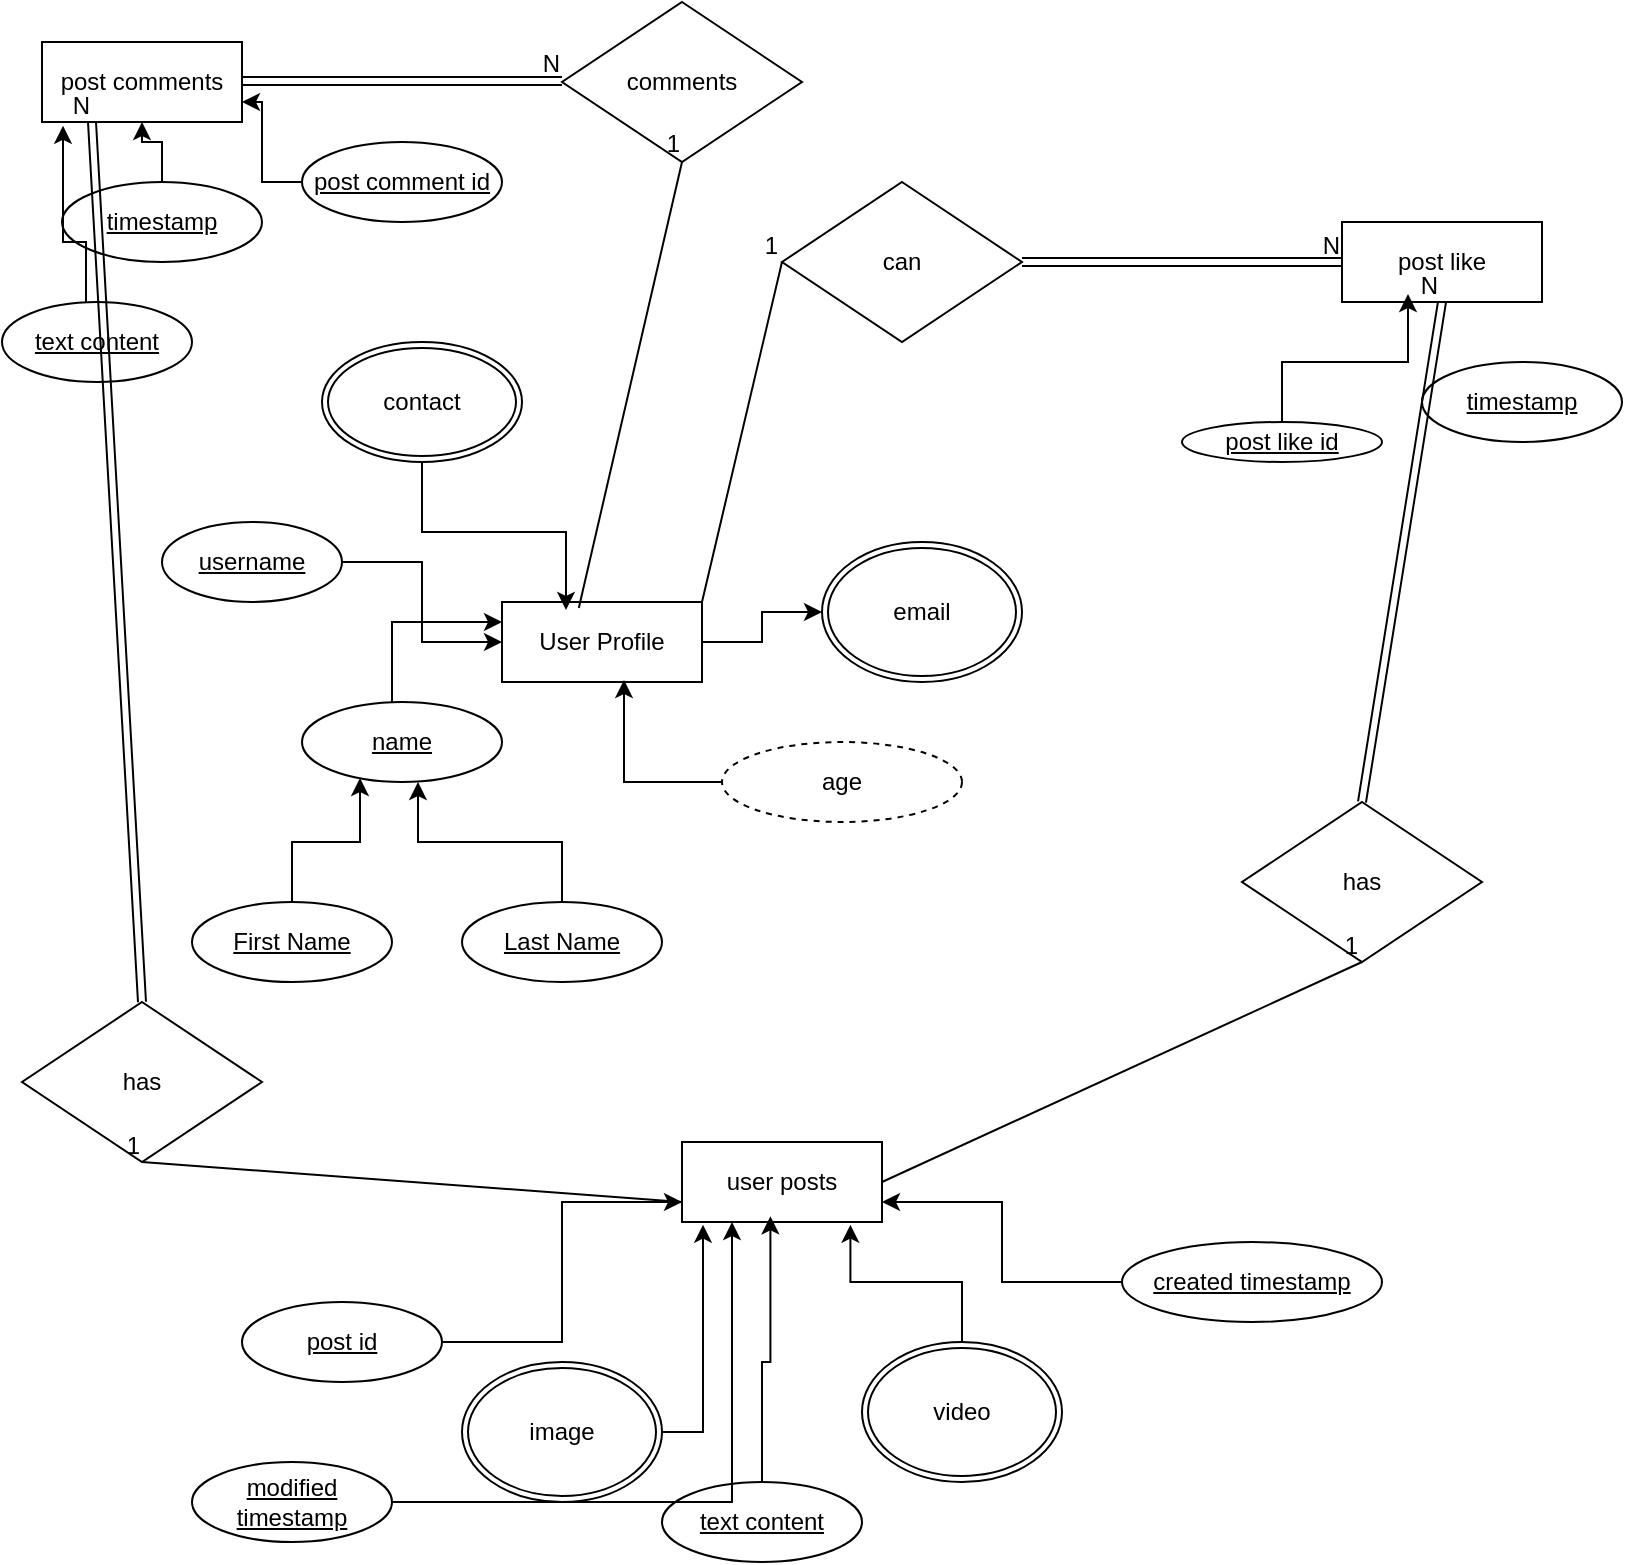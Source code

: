 <mxfile version="24.7.7">
  <diagram id="R2lEEEUBdFMjLlhIrx00" name="Page-1">
    <mxGraphModel dx="1509" dy="826" grid="1" gridSize="10" guides="1" tooltips="1" connect="1" arrows="1" fold="1" page="1" pageScale="1" pageWidth="850" pageHeight="1100" math="0" shadow="0" extFonts="Permanent Marker^https://fonts.googleapis.com/css?family=Permanent+Marker">
      <root>
        <mxCell id="0" />
        <mxCell id="1" parent="0" />
        <mxCell id="2HmqbUUvOE0SA39xxcuR-3" value="email" style="ellipse;shape=doubleEllipse;margin=3;whiteSpace=wrap;html=1;align=center;" vertex="1" parent="1">
          <mxGeometry x="440" y="280" width="100" height="70" as="geometry" />
        </mxCell>
        <mxCell id="2HmqbUUvOE0SA39xxcuR-7" style="edgeStyle=orthogonalEdgeStyle;rounded=0;orthogonalLoop=1;jettySize=auto;html=1;exitX=1;exitY=0.5;exitDx=0;exitDy=0;entryX=0;entryY=0.5;entryDx=0;entryDy=0;" edge="1" parent="1" source="2HmqbUUvOE0SA39xxcuR-5" target="2HmqbUUvOE0SA39xxcuR-3">
          <mxGeometry relative="1" as="geometry" />
        </mxCell>
        <mxCell id="2HmqbUUvOE0SA39xxcuR-5" value="User Profile" style="whiteSpace=wrap;html=1;align=center;" vertex="1" parent="1">
          <mxGeometry x="280" y="310" width="100" height="40" as="geometry" />
        </mxCell>
        <mxCell id="2HmqbUUvOE0SA39xxcuR-8" value="age" style="ellipse;whiteSpace=wrap;html=1;align=center;dashed=1;" vertex="1" parent="1">
          <mxGeometry x="390" y="380" width="120" height="40" as="geometry" />
        </mxCell>
        <mxCell id="2HmqbUUvOE0SA39xxcuR-9" style="edgeStyle=orthogonalEdgeStyle;rounded=0;orthogonalLoop=1;jettySize=auto;html=1;entryX=0.61;entryY=0.975;entryDx=0;entryDy=0;entryPerimeter=0;" edge="1" parent="1" source="2HmqbUUvOE0SA39xxcuR-8" target="2HmqbUUvOE0SA39xxcuR-5">
          <mxGeometry relative="1" as="geometry" />
        </mxCell>
        <mxCell id="2HmqbUUvOE0SA39xxcuR-11" style="edgeStyle=orthogonalEdgeStyle;rounded=0;orthogonalLoop=1;jettySize=auto;html=1;entryX=0;entryY=0.25;entryDx=0;entryDy=0;" edge="1" parent="1" source="2HmqbUUvOE0SA39xxcuR-10" target="2HmqbUUvOE0SA39xxcuR-5">
          <mxGeometry relative="1" as="geometry">
            <Array as="points">
              <mxPoint x="225" y="380" />
              <mxPoint x="225" y="320" />
            </Array>
          </mxGeometry>
        </mxCell>
        <mxCell id="2HmqbUUvOE0SA39xxcuR-10" value="name" style="ellipse;whiteSpace=wrap;html=1;align=center;fontStyle=4;" vertex="1" parent="1">
          <mxGeometry x="180" y="360" width="100" height="40" as="geometry" />
        </mxCell>
        <mxCell id="2HmqbUUvOE0SA39xxcuR-12" value="Last Name" style="ellipse;whiteSpace=wrap;html=1;align=center;fontStyle=4;" vertex="1" parent="1">
          <mxGeometry x="260" y="460" width="100" height="40" as="geometry" />
        </mxCell>
        <mxCell id="2HmqbUUvOE0SA39xxcuR-13" value="First Name" style="ellipse;whiteSpace=wrap;html=1;align=center;fontStyle=4;" vertex="1" parent="1">
          <mxGeometry x="125" y="460" width="100" height="40" as="geometry" />
        </mxCell>
        <mxCell id="2HmqbUUvOE0SA39xxcuR-14" style="edgeStyle=orthogonalEdgeStyle;rounded=0;orthogonalLoop=1;jettySize=auto;html=1;entryX=0.29;entryY=0.95;entryDx=0;entryDy=0;entryPerimeter=0;" edge="1" parent="1" source="2HmqbUUvOE0SA39xxcuR-13" target="2HmqbUUvOE0SA39xxcuR-10">
          <mxGeometry relative="1" as="geometry" />
        </mxCell>
        <mxCell id="2HmqbUUvOE0SA39xxcuR-15" style="edgeStyle=orthogonalEdgeStyle;rounded=0;orthogonalLoop=1;jettySize=auto;html=1;exitX=0.5;exitY=0;exitDx=0;exitDy=0;entryX=0.58;entryY=1;entryDx=0;entryDy=0;entryPerimeter=0;" edge="1" parent="1" source="2HmqbUUvOE0SA39xxcuR-12" target="2HmqbUUvOE0SA39xxcuR-10">
          <mxGeometry relative="1" as="geometry" />
        </mxCell>
        <mxCell id="2HmqbUUvOE0SA39xxcuR-16" value="contact" style="ellipse;shape=doubleEllipse;margin=3;whiteSpace=wrap;html=1;align=center;" vertex="1" parent="1">
          <mxGeometry x="190" y="180" width="100" height="60" as="geometry" />
        </mxCell>
        <mxCell id="2HmqbUUvOE0SA39xxcuR-17" style="edgeStyle=orthogonalEdgeStyle;rounded=0;orthogonalLoop=1;jettySize=auto;html=1;entryX=0.32;entryY=0.1;entryDx=0;entryDy=0;entryPerimeter=0;" edge="1" parent="1" source="2HmqbUUvOE0SA39xxcuR-16" target="2HmqbUUvOE0SA39xxcuR-5">
          <mxGeometry relative="1" as="geometry" />
        </mxCell>
        <mxCell id="2HmqbUUvOE0SA39xxcuR-19" style="edgeStyle=orthogonalEdgeStyle;rounded=0;orthogonalLoop=1;jettySize=auto;html=1;entryX=0;entryY=0.5;entryDx=0;entryDy=0;" edge="1" parent="1" source="2HmqbUUvOE0SA39xxcuR-18" target="2HmqbUUvOE0SA39xxcuR-5">
          <mxGeometry relative="1" as="geometry" />
        </mxCell>
        <mxCell id="2HmqbUUvOE0SA39xxcuR-18" value="username" style="ellipse;whiteSpace=wrap;html=1;align=center;fontStyle=4;" vertex="1" parent="1">
          <mxGeometry x="110" y="270" width="90" height="40" as="geometry" />
        </mxCell>
        <mxCell id="2HmqbUUvOE0SA39xxcuR-20" value="can" style="shape=rhombus;perimeter=rhombusPerimeter;whiteSpace=wrap;html=1;align=center;" vertex="1" parent="1">
          <mxGeometry x="420" y="100" width="120" height="80" as="geometry" />
        </mxCell>
        <mxCell id="2HmqbUUvOE0SA39xxcuR-31" value="post like" style="whiteSpace=wrap;html=1;align=center;" vertex="1" parent="1">
          <mxGeometry x="700" y="120" width="100" height="40" as="geometry" />
        </mxCell>
        <mxCell id="2HmqbUUvOE0SA39xxcuR-32" value="" style="shape=link;html=1;rounded=0;exitX=1;exitY=0.5;exitDx=0;exitDy=0;" edge="1" parent="1" source="2HmqbUUvOE0SA39xxcuR-20">
          <mxGeometry relative="1" as="geometry">
            <mxPoint x="540" y="140" as="sourcePoint" />
            <mxPoint x="700" y="140" as="targetPoint" />
          </mxGeometry>
        </mxCell>
        <mxCell id="2HmqbUUvOE0SA39xxcuR-33" value="N" style="resizable=0;html=1;whiteSpace=wrap;align=right;verticalAlign=bottom;" connectable="0" vertex="1" parent="2HmqbUUvOE0SA39xxcuR-32">
          <mxGeometry x="1" relative="1" as="geometry" />
        </mxCell>
        <mxCell id="2HmqbUUvOE0SA39xxcuR-34" value="" style="endArrow=none;html=1;rounded=0;entryX=0;entryY=0.5;entryDx=0;entryDy=0;exitX=1;exitY=0;exitDx=0;exitDy=0;" edge="1" parent="1" source="2HmqbUUvOE0SA39xxcuR-5" target="2HmqbUUvOE0SA39xxcuR-20">
          <mxGeometry relative="1" as="geometry">
            <mxPoint x="340" y="400" as="sourcePoint" />
            <mxPoint x="500" y="400" as="targetPoint" />
          </mxGeometry>
        </mxCell>
        <mxCell id="2HmqbUUvOE0SA39xxcuR-35" value="1" style="resizable=0;html=1;whiteSpace=wrap;align=right;verticalAlign=bottom;" connectable="0" vertex="1" parent="2HmqbUUvOE0SA39xxcuR-34">
          <mxGeometry x="1" relative="1" as="geometry" />
        </mxCell>
        <mxCell id="2HmqbUUvOE0SA39xxcuR-36" value="timestamp" style="ellipse;whiteSpace=wrap;html=1;align=center;fontStyle=4;" vertex="1" parent="1">
          <mxGeometry x="740" y="190" width="100" height="40" as="geometry" />
        </mxCell>
        <mxCell id="2HmqbUUvOE0SA39xxcuR-37" value="post like id" style="ellipse;whiteSpace=wrap;html=1;align=center;fontStyle=4;" vertex="1" parent="1">
          <mxGeometry x="620" y="220" width="100" height="20" as="geometry" />
        </mxCell>
        <mxCell id="2HmqbUUvOE0SA39xxcuR-38" style="edgeStyle=orthogonalEdgeStyle;rounded=0;orthogonalLoop=1;jettySize=auto;html=1;entryX=0.33;entryY=0.9;entryDx=0;entryDy=0;entryPerimeter=0;" edge="1" parent="1" source="2HmqbUUvOE0SA39xxcuR-37" target="2HmqbUUvOE0SA39xxcuR-31">
          <mxGeometry relative="1" as="geometry" />
        </mxCell>
        <mxCell id="2HmqbUUvOE0SA39xxcuR-40" value="post comments" style="whiteSpace=wrap;html=1;align=center;" vertex="1" parent="1">
          <mxGeometry x="50" y="30" width="100" height="40" as="geometry" />
        </mxCell>
        <mxCell id="2HmqbUUvOE0SA39xxcuR-41" value="" style="shape=link;html=1;rounded=0;exitX=1;exitY=0.5;exitDx=0;exitDy=0;" edge="1" parent="1">
          <mxGeometry relative="1" as="geometry">
            <mxPoint x="150" y="49.5" as="sourcePoint" />
            <mxPoint x="310" y="49.5" as="targetPoint" />
          </mxGeometry>
        </mxCell>
        <mxCell id="2HmqbUUvOE0SA39xxcuR-42" value="N" style="resizable=0;html=1;whiteSpace=wrap;align=right;verticalAlign=bottom;" connectable="0" vertex="1" parent="2HmqbUUvOE0SA39xxcuR-41">
          <mxGeometry x="1" relative="1" as="geometry" />
        </mxCell>
        <mxCell id="2HmqbUUvOE0SA39xxcuR-43" value="comments" style="shape=rhombus;perimeter=rhombusPerimeter;whiteSpace=wrap;html=1;align=center;" vertex="1" parent="1">
          <mxGeometry x="310" y="10" width="120" height="80" as="geometry" />
        </mxCell>
        <mxCell id="2HmqbUUvOE0SA39xxcuR-44" value="" style="endArrow=none;html=1;rounded=0;entryX=0.5;entryY=1;entryDx=0;entryDy=0;exitX=0.384;exitY=0.074;exitDx=0;exitDy=0;exitPerimeter=0;" edge="1" parent="1" source="2HmqbUUvOE0SA39xxcuR-5" target="2HmqbUUvOE0SA39xxcuR-43">
          <mxGeometry relative="1" as="geometry">
            <mxPoint x="260" y="295" as="sourcePoint" />
            <mxPoint x="370" y="140" as="targetPoint" />
          </mxGeometry>
        </mxCell>
        <mxCell id="2HmqbUUvOE0SA39xxcuR-45" value="1" style="resizable=0;html=1;whiteSpace=wrap;align=right;verticalAlign=bottom;" connectable="0" vertex="1" parent="2HmqbUUvOE0SA39xxcuR-44">
          <mxGeometry x="1" relative="1" as="geometry" />
        </mxCell>
        <mxCell id="2HmqbUUvOE0SA39xxcuR-47" value="" style="edgeStyle=orthogonalEdgeStyle;rounded=0;orthogonalLoop=1;jettySize=auto;html=1;" edge="1" parent="1" source="2HmqbUUvOE0SA39xxcuR-46" target="2HmqbUUvOE0SA39xxcuR-40">
          <mxGeometry relative="1" as="geometry" />
        </mxCell>
        <mxCell id="2HmqbUUvOE0SA39xxcuR-46" value="timestamp" style="ellipse;whiteSpace=wrap;html=1;align=center;fontStyle=4;" vertex="1" parent="1">
          <mxGeometry x="60" y="100" width="100" height="40" as="geometry" />
        </mxCell>
        <mxCell id="2HmqbUUvOE0SA39xxcuR-49" style="edgeStyle=orthogonalEdgeStyle;rounded=0;orthogonalLoop=1;jettySize=auto;html=1;entryX=1;entryY=0.75;entryDx=0;entryDy=0;" edge="1" parent="1" source="2HmqbUUvOE0SA39xxcuR-48" target="2HmqbUUvOE0SA39xxcuR-40">
          <mxGeometry relative="1" as="geometry" />
        </mxCell>
        <mxCell id="2HmqbUUvOE0SA39xxcuR-48" value="post comment id" style="ellipse;whiteSpace=wrap;html=1;align=center;fontStyle=4;" vertex="1" parent="1">
          <mxGeometry x="180" y="80" width="100" height="40" as="geometry" />
        </mxCell>
        <mxCell id="2HmqbUUvOE0SA39xxcuR-50" value="text content" style="ellipse;whiteSpace=wrap;html=1;align=center;fontStyle=4;" vertex="1" parent="1">
          <mxGeometry x="30" y="160" width="95" height="40" as="geometry" />
        </mxCell>
        <mxCell id="2HmqbUUvOE0SA39xxcuR-51" style="edgeStyle=orthogonalEdgeStyle;rounded=0;orthogonalLoop=1;jettySize=auto;html=1;entryX=0.105;entryY=1.047;entryDx=0;entryDy=0;entryPerimeter=0;" edge="1" parent="1" source="2HmqbUUvOE0SA39xxcuR-50" target="2HmqbUUvOE0SA39xxcuR-40">
          <mxGeometry relative="1" as="geometry">
            <Array as="points">
              <mxPoint x="72" y="130" />
              <mxPoint x="60" y="130" />
            </Array>
          </mxGeometry>
        </mxCell>
        <mxCell id="2HmqbUUvOE0SA39xxcuR-52" value="user posts" style="whiteSpace=wrap;html=1;align=center;" vertex="1" parent="1">
          <mxGeometry x="370" y="580" width="100" height="40" as="geometry" />
        </mxCell>
        <mxCell id="2HmqbUUvOE0SA39xxcuR-54" value="has" style="shape=rhombus;perimeter=rhombusPerimeter;whiteSpace=wrap;html=1;align=center;" vertex="1" parent="1">
          <mxGeometry x="650" y="410" width="120" height="80" as="geometry" />
        </mxCell>
        <mxCell id="2HmqbUUvOE0SA39xxcuR-55" value="" style="shape=link;html=1;rounded=0;exitX=0.5;exitY=0;exitDx=0;exitDy=0;entryX=0.5;entryY=1;entryDx=0;entryDy=0;" edge="1" parent="1" source="2HmqbUUvOE0SA39xxcuR-54" target="2HmqbUUvOE0SA39xxcuR-31">
          <mxGeometry relative="1" as="geometry">
            <mxPoint x="720" y="410" as="sourcePoint" />
            <mxPoint x="860" y="410" as="targetPoint" />
          </mxGeometry>
        </mxCell>
        <mxCell id="2HmqbUUvOE0SA39xxcuR-56" value="N" style="resizable=0;html=1;whiteSpace=wrap;align=right;verticalAlign=bottom;" connectable="0" vertex="1" parent="2HmqbUUvOE0SA39xxcuR-55">
          <mxGeometry x="1" relative="1" as="geometry" />
        </mxCell>
        <mxCell id="2HmqbUUvOE0SA39xxcuR-57" value="has" style="shape=rhombus;perimeter=rhombusPerimeter;whiteSpace=wrap;html=1;align=center;" vertex="1" parent="1">
          <mxGeometry x="40" y="510" width="120" height="80" as="geometry" />
        </mxCell>
        <mxCell id="2HmqbUUvOE0SA39xxcuR-58" value="" style="shape=link;html=1;rounded=0;exitX=0.5;exitY=0;exitDx=0;exitDy=0;entryX=0.25;entryY=1;entryDx=0;entryDy=0;" edge="1" parent="1" source="2HmqbUUvOE0SA39xxcuR-57" target="2HmqbUUvOE0SA39xxcuR-40">
          <mxGeometry relative="1" as="geometry">
            <mxPoint x="100" y="510" as="sourcePoint" />
            <mxPoint x="140" y="260" as="targetPoint" />
          </mxGeometry>
        </mxCell>
        <mxCell id="2HmqbUUvOE0SA39xxcuR-59" value="N" style="resizable=0;html=1;whiteSpace=wrap;align=right;verticalAlign=bottom;" connectable="0" vertex="1" parent="2HmqbUUvOE0SA39xxcuR-58">
          <mxGeometry x="1" relative="1" as="geometry" />
        </mxCell>
        <mxCell id="2HmqbUUvOE0SA39xxcuR-60" value="" style="endArrow=none;html=1;rounded=0;entryX=0.5;entryY=1;entryDx=0;entryDy=0;exitX=1;exitY=0.5;exitDx=0;exitDy=0;" edge="1" parent="1" source="2HmqbUUvOE0SA39xxcuR-52" target="2HmqbUUvOE0SA39xxcuR-54">
          <mxGeometry relative="1" as="geometry">
            <mxPoint x="660" y="713" as="sourcePoint" />
            <mxPoint x="712" y="490" as="targetPoint" />
          </mxGeometry>
        </mxCell>
        <mxCell id="2HmqbUUvOE0SA39xxcuR-61" value="1" style="resizable=0;html=1;whiteSpace=wrap;align=right;verticalAlign=bottom;" connectable="0" vertex="1" parent="2HmqbUUvOE0SA39xxcuR-60">
          <mxGeometry x="1" relative="1" as="geometry" />
        </mxCell>
        <mxCell id="2HmqbUUvOE0SA39xxcuR-62" value="" style="endArrow=none;html=1;rounded=0;entryX=0.5;entryY=1;entryDx=0;entryDy=0;exitX=0;exitY=0.75;exitDx=0;exitDy=0;" edge="1" parent="1" source="2HmqbUUvOE0SA39xxcuR-52" target="2HmqbUUvOE0SA39xxcuR-57">
          <mxGeometry relative="1" as="geometry">
            <mxPoint x="-80" y="690" as="sourcePoint" />
            <mxPoint x="100" y="590" as="targetPoint" />
          </mxGeometry>
        </mxCell>
        <mxCell id="2HmqbUUvOE0SA39xxcuR-63" value="1" style="resizable=0;html=1;whiteSpace=wrap;align=right;verticalAlign=bottom;" connectable="0" vertex="1" parent="2HmqbUUvOE0SA39xxcuR-62">
          <mxGeometry x="1" relative="1" as="geometry" />
        </mxCell>
        <mxCell id="2HmqbUUvOE0SA39xxcuR-64" value="image" style="ellipse;shape=doubleEllipse;margin=3;whiteSpace=wrap;html=1;align=center;" vertex="1" parent="1">
          <mxGeometry x="260" y="690" width="100" height="70" as="geometry" />
        </mxCell>
        <mxCell id="2HmqbUUvOE0SA39xxcuR-65" value="video" style="ellipse;shape=doubleEllipse;margin=3;whiteSpace=wrap;html=1;align=center;" vertex="1" parent="1">
          <mxGeometry x="460" y="680" width="100" height="70" as="geometry" />
        </mxCell>
        <mxCell id="2HmqbUUvOE0SA39xxcuR-66" style="edgeStyle=orthogonalEdgeStyle;rounded=0;orthogonalLoop=1;jettySize=auto;html=1;entryX=0.842;entryY=1.034;entryDx=0;entryDy=0;entryPerimeter=0;" edge="1" parent="1" source="2HmqbUUvOE0SA39xxcuR-65" target="2HmqbUUvOE0SA39xxcuR-52">
          <mxGeometry relative="1" as="geometry" />
        </mxCell>
        <mxCell id="2HmqbUUvOE0SA39xxcuR-67" style="edgeStyle=orthogonalEdgeStyle;rounded=0;orthogonalLoop=1;jettySize=auto;html=1;entryX=0.105;entryY=1.034;entryDx=0;entryDy=0;entryPerimeter=0;" edge="1" parent="1" source="2HmqbUUvOE0SA39xxcuR-64" target="2HmqbUUvOE0SA39xxcuR-52">
          <mxGeometry relative="1" as="geometry" />
        </mxCell>
        <mxCell id="2HmqbUUvOE0SA39xxcuR-68" value="text content" style="ellipse;whiteSpace=wrap;html=1;align=center;fontStyle=4;" vertex="1" parent="1">
          <mxGeometry x="360" y="750" width="100" height="40" as="geometry" />
        </mxCell>
        <mxCell id="2HmqbUUvOE0SA39xxcuR-69" style="edgeStyle=orthogonalEdgeStyle;rounded=0;orthogonalLoop=1;jettySize=auto;html=1;entryX=0.442;entryY=0.929;entryDx=0;entryDy=0;entryPerimeter=0;" edge="1" parent="1" source="2HmqbUUvOE0SA39xxcuR-68" target="2HmqbUUvOE0SA39xxcuR-52">
          <mxGeometry relative="1" as="geometry">
            <Array as="points">
              <mxPoint x="410" y="690" />
              <mxPoint x="414" y="690" />
            </Array>
          </mxGeometry>
        </mxCell>
        <mxCell id="2HmqbUUvOE0SA39xxcuR-72" style="edgeStyle=orthogonalEdgeStyle;rounded=0;orthogonalLoop=1;jettySize=auto;html=1;entryX=0;entryY=0.75;entryDx=0;entryDy=0;" edge="1" parent="1" source="2HmqbUUvOE0SA39xxcuR-71" target="2HmqbUUvOE0SA39xxcuR-52">
          <mxGeometry relative="1" as="geometry" />
        </mxCell>
        <mxCell id="2HmqbUUvOE0SA39xxcuR-71" value="post id" style="ellipse;whiteSpace=wrap;html=1;align=center;fontStyle=4;" vertex="1" parent="1">
          <mxGeometry x="150" y="660" width="100" height="40" as="geometry" />
        </mxCell>
        <mxCell id="2HmqbUUvOE0SA39xxcuR-75" style="edgeStyle=orthogonalEdgeStyle;rounded=0;orthogonalLoop=1;jettySize=auto;html=1;entryX=0.25;entryY=1;entryDx=0;entryDy=0;" edge="1" parent="1" source="2HmqbUUvOE0SA39xxcuR-73" target="2HmqbUUvOE0SA39xxcuR-52">
          <mxGeometry relative="1" as="geometry" />
        </mxCell>
        <mxCell id="2HmqbUUvOE0SA39xxcuR-73" value="modified timestamp" style="ellipse;whiteSpace=wrap;html=1;align=center;fontStyle=4;" vertex="1" parent="1">
          <mxGeometry x="125" y="740" width="100" height="40" as="geometry" />
        </mxCell>
        <mxCell id="2HmqbUUvOE0SA39xxcuR-76" style="edgeStyle=orthogonalEdgeStyle;rounded=0;orthogonalLoop=1;jettySize=auto;html=1;exitX=0;exitY=0.5;exitDx=0;exitDy=0;entryX=1;entryY=0.75;entryDx=0;entryDy=0;" edge="1" parent="1" source="2HmqbUUvOE0SA39xxcuR-74" target="2HmqbUUvOE0SA39xxcuR-52">
          <mxGeometry relative="1" as="geometry" />
        </mxCell>
        <mxCell id="2HmqbUUvOE0SA39xxcuR-74" value="created timestamp" style="ellipse;whiteSpace=wrap;html=1;align=center;fontStyle=4;" vertex="1" parent="1">
          <mxGeometry x="590" y="630" width="130" height="40" as="geometry" />
        </mxCell>
      </root>
    </mxGraphModel>
  </diagram>
</mxfile>
